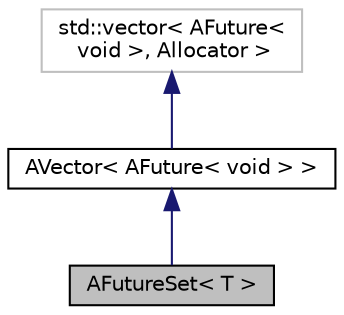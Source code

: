 digraph "AFutureSet&lt; T &gt;"
{
 // LATEX_PDF_SIZE
  edge [fontname="Helvetica",fontsize="10",labelfontname="Helvetica",labelfontsize="10"];
  node [fontname="Helvetica",fontsize="10",shape=record];
  Node1 [label="AFutureSet\< T \>",height=0.2,width=0.4,color="black", fillcolor="grey75", style="filled", fontcolor="black",tooltip="Manages multiple futures."];
  Node2 -> Node1 [dir="back",color="midnightblue",fontsize="10",style="solid",fontname="Helvetica"];
  Node2 [label="AVector\< AFuture\< void \> \>",height=0.2,width=0.4,color="black", fillcolor="white", style="filled",URL="$classAVector.html",tooltip=" "];
  Node3 -> Node2 [dir="back",color="midnightblue",fontsize="10",style="solid",fontname="Helvetica"];
  Node3 [label="std::vector\< AFuture\<\l void \>, Allocator \>",height=0.2,width=0.4,color="grey75", fillcolor="white", style="filled",tooltip=" "];
}
